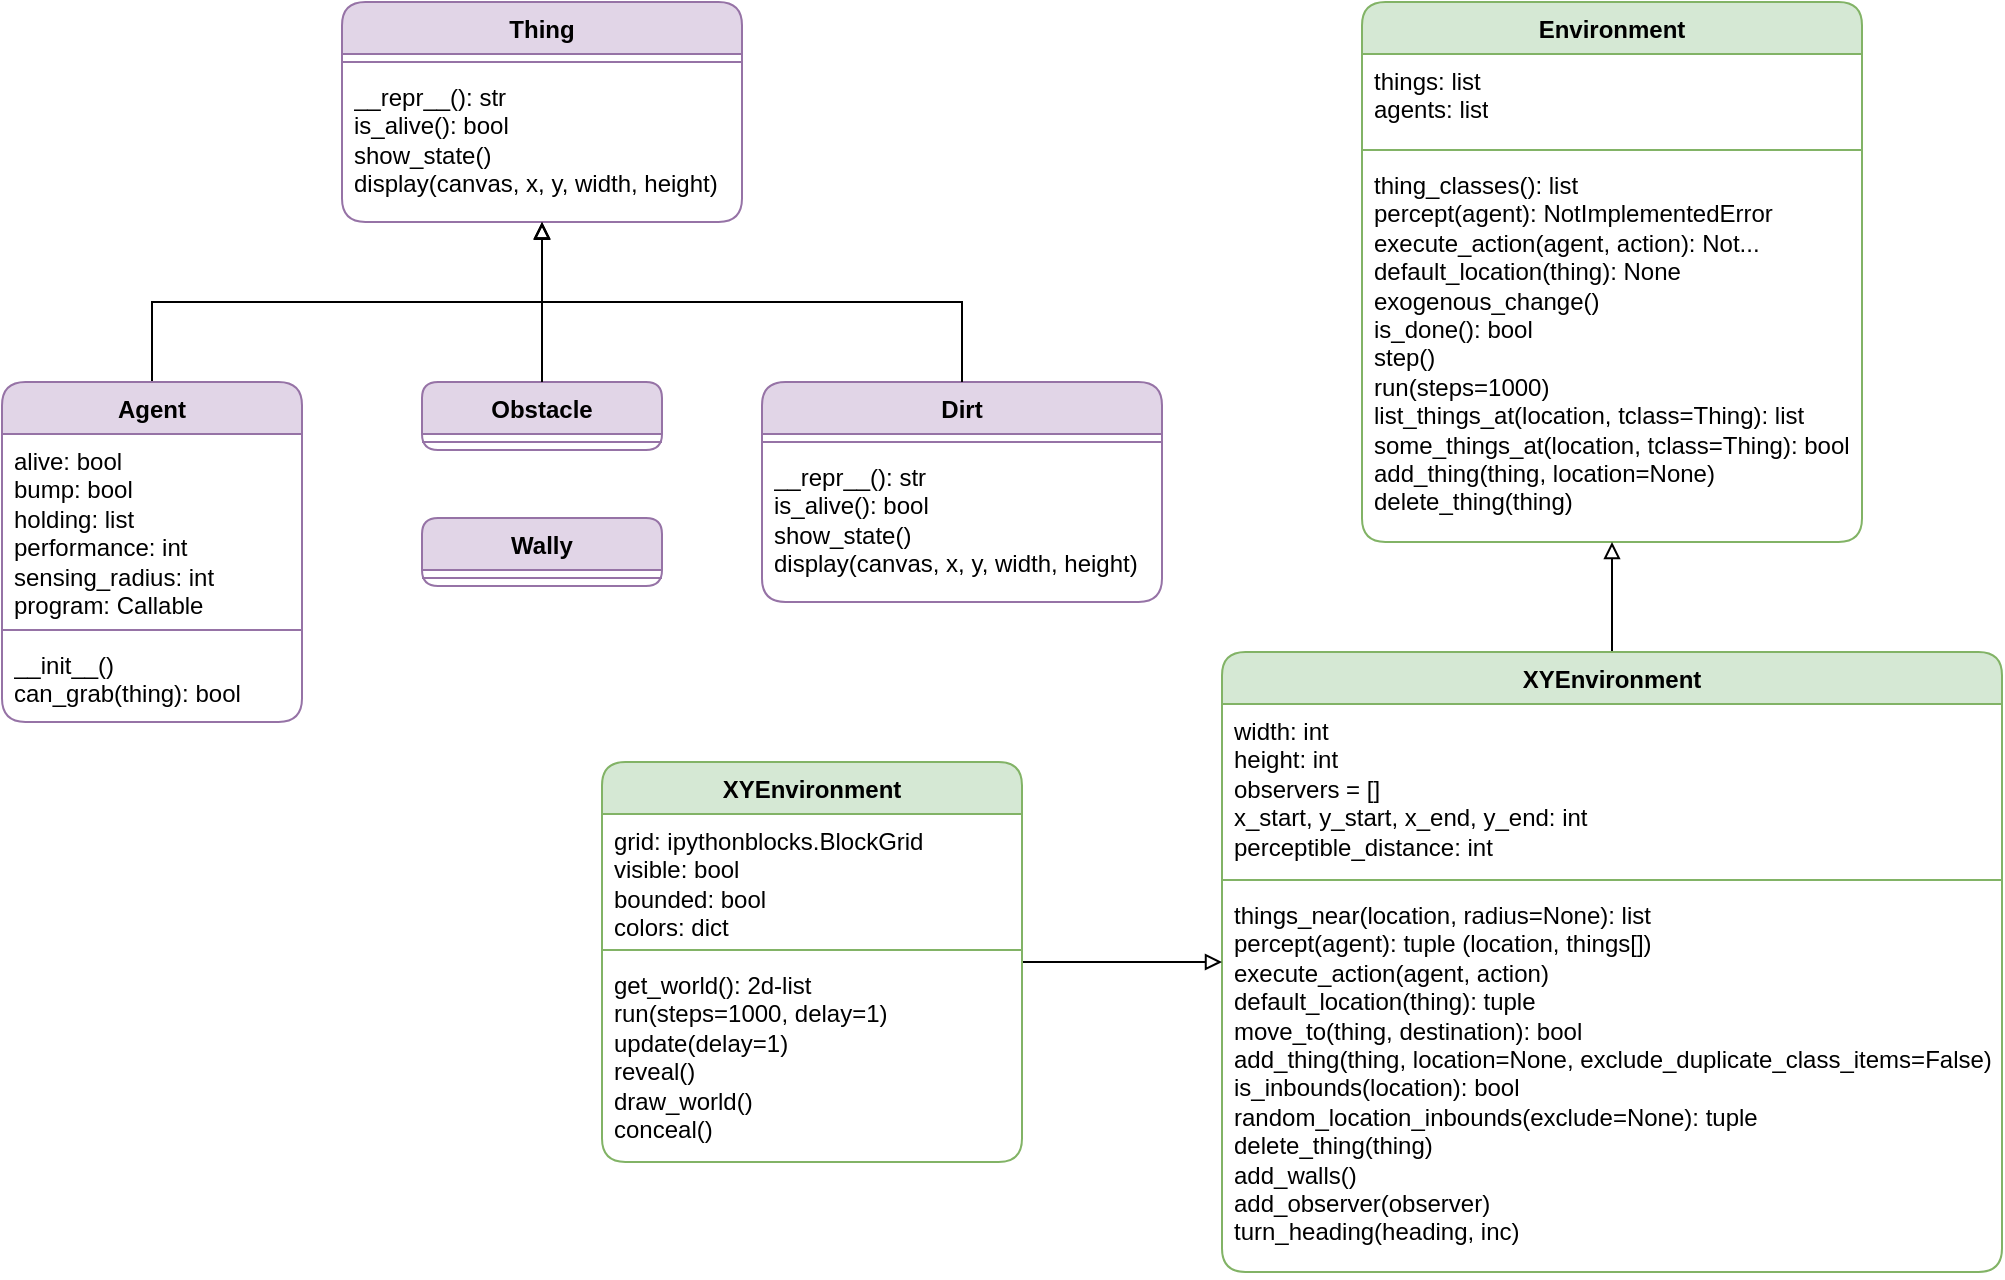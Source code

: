 <mxfile version="24.2.5" type="device">
  <diagram name="Page-1" id="eekuYrJmZugipH7ruLZB">
    <mxGraphModel dx="1149" dy="690" grid="1" gridSize="10" guides="1" tooltips="1" connect="1" arrows="1" fold="1" page="1" pageScale="1" pageWidth="850" pageHeight="1100" math="0" shadow="0">
      <root>
        <mxCell id="0" />
        <mxCell id="1" parent="0" />
        <mxCell id="2C-iR7aORJXvdUqyGDSu-1" value="Thing" style="swimlane;fontStyle=1;align=center;verticalAlign=top;childLayout=stackLayout;horizontal=1;startSize=26;horizontalStack=0;resizeParent=1;resizeParentMax=0;resizeLast=0;collapsible=1;marginBottom=0;whiteSpace=wrap;html=1;fillColor=#e1d5e7;strokeColor=#9673a6;rounded=1;" vertex="1" parent="1">
          <mxGeometry x="180" y="20" width="200" height="110" as="geometry" />
        </mxCell>
        <mxCell id="2C-iR7aORJXvdUqyGDSu-3" value="" style="line;strokeWidth=1;fillColor=none;align=left;verticalAlign=middle;spacingTop=-1;spacingLeft=3;spacingRight=3;rotatable=0;labelPosition=right;points=[];portConstraint=eastwest;strokeColor=inherit;" vertex="1" parent="2C-iR7aORJXvdUqyGDSu-1">
          <mxGeometry y="26" width="200" height="8" as="geometry" />
        </mxCell>
        <mxCell id="2C-iR7aORJXvdUqyGDSu-4" value="__repr__(): str&lt;div&gt;is_alive(): bool&lt;br&gt;&lt;/div&gt;&lt;div&gt;show_state()&lt;/div&gt;&lt;div&gt;display(canvas, x, y, width, height)&lt;/div&gt;" style="text;strokeColor=none;fillColor=none;align=left;verticalAlign=top;spacingLeft=4;spacingRight=4;overflow=hidden;rotatable=0;points=[[0,0.5],[1,0.5]];portConstraint=eastwest;whiteSpace=wrap;html=1;" vertex="1" parent="2C-iR7aORJXvdUqyGDSu-1">
          <mxGeometry y="34" width="200" height="76" as="geometry" />
        </mxCell>
        <mxCell id="2C-iR7aORJXvdUqyGDSu-8" style="edgeStyle=orthogonalEdgeStyle;rounded=0;orthogonalLoop=1;jettySize=auto;html=1;endArrow=block;endFill=0;entryX=0.5;entryY=1;entryDx=0;entryDy=0;entryPerimeter=0;" edge="1" parent="1" source="2C-iR7aORJXvdUqyGDSu-5" target="2C-iR7aORJXvdUqyGDSu-4">
          <mxGeometry relative="1" as="geometry">
            <mxPoint x="440" y="140" as="targetPoint" />
          </mxGeometry>
        </mxCell>
        <mxCell id="2C-iR7aORJXvdUqyGDSu-5" value="Agent" style="swimlane;fontStyle=1;align=center;verticalAlign=top;childLayout=stackLayout;horizontal=1;startSize=26;horizontalStack=0;resizeParent=1;resizeParentMax=0;resizeLast=0;collapsible=1;marginBottom=0;whiteSpace=wrap;html=1;fillColor=#e1d5e7;strokeColor=#9673a6;rounded=1;glass=0;shadow=0;" vertex="1" parent="1">
          <mxGeometry x="10" y="210" width="150" height="170" as="geometry" />
        </mxCell>
        <mxCell id="2C-iR7aORJXvdUqyGDSu-9" value="alive: bool&lt;div&gt;bump: bool&lt;/div&gt;&lt;div&gt;holding: list&lt;/div&gt;&lt;div&gt;performance: int&lt;/div&gt;&lt;div&gt;sensing_radius: int&lt;/div&gt;&lt;div&gt;program: Callable&lt;/div&gt;" style="text;strokeColor=none;fillColor=none;align=left;verticalAlign=top;spacingLeft=4;spacingRight=4;overflow=hidden;rotatable=0;points=[[0,0.5],[1,0.5]];portConstraint=eastwest;whiteSpace=wrap;html=1;" vertex="1" parent="2C-iR7aORJXvdUqyGDSu-5">
          <mxGeometry y="26" width="150" height="94" as="geometry" />
        </mxCell>
        <mxCell id="2C-iR7aORJXvdUqyGDSu-6" value="" style="line;strokeWidth=1;fillColor=none;align=left;verticalAlign=middle;spacingTop=-1;spacingLeft=3;spacingRight=3;rotatable=0;labelPosition=right;points=[];portConstraint=eastwest;strokeColor=inherit;" vertex="1" parent="2C-iR7aORJXvdUqyGDSu-5">
          <mxGeometry y="120" width="150" height="8" as="geometry" />
        </mxCell>
        <mxCell id="2C-iR7aORJXvdUqyGDSu-7" value="&lt;div&gt;__init__()&lt;/div&gt;can_grab(thing): bool" style="text;strokeColor=none;fillColor=none;align=left;verticalAlign=top;spacingLeft=4;spacingRight=4;overflow=hidden;rotatable=0;points=[[0,0.5],[1,0.5]];portConstraint=eastwest;whiteSpace=wrap;html=1;" vertex="1" parent="2C-iR7aORJXvdUqyGDSu-5">
          <mxGeometry y="128" width="150" height="42" as="geometry" />
        </mxCell>
        <mxCell id="2C-iR7aORJXvdUqyGDSu-10" value="Environment" style="swimlane;fontStyle=1;align=center;verticalAlign=top;childLayout=stackLayout;horizontal=1;startSize=26;horizontalStack=0;resizeParent=1;resizeParentMax=0;resizeLast=0;collapsible=1;marginBottom=0;whiteSpace=wrap;html=1;fillColor=#d5e8d4;strokeColor=#82b366;rounded=1;" vertex="1" parent="1">
          <mxGeometry x="690" y="20" width="250" height="270" as="geometry" />
        </mxCell>
        <mxCell id="2C-iR7aORJXvdUqyGDSu-13" value="things: list&lt;div&gt;agents: list&lt;/div&gt;" style="text;strokeColor=none;fillColor=none;align=left;verticalAlign=top;spacingLeft=4;spacingRight=4;overflow=hidden;rotatable=0;points=[[0,0.5],[1,0.5]];portConstraint=eastwest;whiteSpace=wrap;html=1;" vertex="1" parent="2C-iR7aORJXvdUqyGDSu-10">
          <mxGeometry y="26" width="250" height="44" as="geometry" />
        </mxCell>
        <mxCell id="2C-iR7aORJXvdUqyGDSu-11" value="" style="line;strokeWidth=1;fillColor=none;align=left;verticalAlign=middle;spacingTop=-1;spacingLeft=3;spacingRight=3;rotatable=0;labelPosition=right;points=[];portConstraint=eastwest;strokeColor=inherit;" vertex="1" parent="2C-iR7aORJXvdUqyGDSu-10">
          <mxGeometry y="70" width="250" height="8" as="geometry" />
        </mxCell>
        <mxCell id="2C-iR7aORJXvdUqyGDSu-12" value="thing_classes(): list&lt;div&gt;percept(agent): NotImplementedError&lt;/div&gt;&lt;div&gt;execute_action(agent, action): Not...&lt;/div&gt;&lt;div&gt;default_location(thing): None&lt;/div&gt;&lt;div&gt;exogenous_change()&lt;/div&gt;&lt;div&gt;is_done(): bool&lt;/div&gt;&lt;div&gt;step()&lt;/div&gt;&lt;div&gt;run(steps=1000)&lt;/div&gt;&lt;div&gt;list_things_at(location, tclass=Thing): list&lt;/div&gt;&lt;div&gt;some_things_at(location, tclass=Thing): bool&lt;/div&gt;&lt;div&gt;add_thing(thing, location=None)&lt;/div&gt;&lt;div&gt;delete_thing(thing)&lt;/div&gt;" style="text;strokeColor=none;fillColor=none;align=left;verticalAlign=top;spacingLeft=4;spacingRight=4;overflow=hidden;rotatable=0;points=[[0,0.5],[1,0.5]];portConstraint=eastwest;whiteSpace=wrap;html=1;" vertex="1" parent="2C-iR7aORJXvdUqyGDSu-10">
          <mxGeometry y="78" width="250" height="192" as="geometry" />
        </mxCell>
        <mxCell id="2C-iR7aORJXvdUqyGDSu-33" style="edgeStyle=orthogonalEdgeStyle;rounded=0;orthogonalLoop=1;jettySize=auto;html=1;entryX=0.5;entryY=1;entryDx=0;entryDy=0;endArrow=block;endFill=0;" edge="1" parent="1" source="2C-iR7aORJXvdUqyGDSu-14" target="2C-iR7aORJXvdUqyGDSu-10">
          <mxGeometry relative="1" as="geometry" />
        </mxCell>
        <mxCell id="2C-iR7aORJXvdUqyGDSu-14" value="XYEnvironment" style="swimlane;fontStyle=1;align=center;verticalAlign=top;childLayout=stackLayout;horizontal=1;startSize=26;horizontalStack=0;resizeParent=1;resizeParentMax=0;resizeLast=0;collapsible=1;marginBottom=0;whiteSpace=wrap;html=1;fillColor=#d5e8d4;strokeColor=#82b366;rounded=1;" vertex="1" parent="1">
          <mxGeometry x="620" y="345" width="390" height="310" as="geometry" />
        </mxCell>
        <mxCell id="2C-iR7aORJXvdUqyGDSu-15" value="width: int&lt;div&gt;height: int&lt;/div&gt;&lt;div&gt;observers = []&lt;/div&gt;&lt;div&gt;x_start, y_start, x_end, y_end: int&lt;/div&gt;&lt;div&gt;perceptible_distance: int&lt;/div&gt;&lt;div&gt;&lt;br&gt;&lt;/div&gt;" style="text;strokeColor=none;fillColor=none;align=left;verticalAlign=top;spacingLeft=4;spacingRight=4;overflow=hidden;rotatable=0;points=[[0,0.5],[1,0.5]];portConstraint=eastwest;whiteSpace=wrap;html=1;" vertex="1" parent="2C-iR7aORJXvdUqyGDSu-14">
          <mxGeometry y="26" width="390" height="84" as="geometry" />
        </mxCell>
        <mxCell id="2C-iR7aORJXvdUqyGDSu-16" value="" style="line;strokeWidth=1;fillColor=none;align=left;verticalAlign=middle;spacingTop=-1;spacingLeft=3;spacingRight=3;rotatable=0;labelPosition=right;points=[];portConstraint=eastwest;strokeColor=inherit;" vertex="1" parent="2C-iR7aORJXvdUqyGDSu-14">
          <mxGeometry y="110" width="390" height="8" as="geometry" />
        </mxCell>
        <mxCell id="2C-iR7aORJXvdUqyGDSu-17" value="things_near(location, radius=None): list&lt;div&gt;percept(agent): tuple (location, things[])&lt;/div&gt;&lt;div&gt;execute_action(agent, action)&lt;/div&gt;&lt;div&gt;default_location(thing): tuple&lt;/div&gt;&lt;div&gt;move_to(thing, destination): bool&lt;/div&gt;&lt;div&gt;add_thing(thing, location=None, exclude_duplicate_class_items=False)&lt;/div&gt;&lt;div&gt;is_inbounds(location): bool&lt;/div&gt;&lt;div&gt;random_location_inbounds(exclude=None): tuple&lt;/div&gt;&lt;div&gt;delete_thing(thing)&lt;/div&gt;&lt;div&gt;add_walls()&lt;/div&gt;&lt;div&gt;add_observer(observer)&lt;/div&gt;&lt;div&gt;turn_heading(heading, inc)&lt;/div&gt;" style="text;strokeColor=none;fillColor=none;align=left;verticalAlign=top;spacingLeft=4;spacingRight=4;overflow=hidden;rotatable=0;points=[[0,0.5],[1,0.5]];portConstraint=eastwest;whiteSpace=wrap;html=1;" vertex="1" parent="2C-iR7aORJXvdUqyGDSu-14">
          <mxGeometry y="118" width="390" height="192" as="geometry" />
        </mxCell>
        <mxCell id="2C-iR7aORJXvdUqyGDSu-18" value="Obstacle" style="swimlane;fontStyle=1;align=center;verticalAlign=top;childLayout=stackLayout;horizontal=1;startSize=26;horizontalStack=0;resizeParent=1;resizeParentMax=0;resizeLast=0;collapsible=1;marginBottom=0;whiteSpace=wrap;html=1;fillColor=#e1d5e7;strokeColor=#9673a6;rounded=1;" vertex="1" parent="1">
          <mxGeometry x="220" y="210" width="120" height="34" as="geometry" />
        </mxCell>
        <mxCell id="2C-iR7aORJXvdUqyGDSu-19" value="" style="line;strokeWidth=1;fillColor=none;align=left;verticalAlign=middle;spacingTop=-1;spacingLeft=3;spacingRight=3;rotatable=0;labelPosition=right;points=[];portConstraint=eastwest;strokeColor=inherit;" vertex="1" parent="2C-iR7aORJXvdUqyGDSu-18">
          <mxGeometry y="26" width="120" height="8" as="geometry" />
        </mxCell>
        <mxCell id="2C-iR7aORJXvdUqyGDSu-22" style="edgeStyle=orthogonalEdgeStyle;rounded=0;orthogonalLoop=1;jettySize=auto;html=1;endArrow=block;endFill=0;exitX=0.5;exitY=0;exitDx=0;exitDy=0;" edge="1" parent="1" source="2C-iR7aORJXvdUqyGDSu-18">
          <mxGeometry relative="1" as="geometry">
            <mxPoint x="380" y="160" as="sourcePoint" />
            <mxPoint x="280" y="130" as="targetPoint" />
          </mxGeometry>
        </mxCell>
        <mxCell id="2C-iR7aORJXvdUqyGDSu-23" value="Dirt" style="swimlane;fontStyle=1;align=center;verticalAlign=top;childLayout=stackLayout;horizontal=1;startSize=26;horizontalStack=0;resizeParent=1;resizeParentMax=0;resizeLast=0;collapsible=1;marginBottom=0;whiteSpace=wrap;html=1;fillColor=#e1d5e7;strokeColor=#9673a6;rounded=1;" vertex="1" parent="1">
          <mxGeometry x="390" y="210" width="200" height="110" as="geometry" />
        </mxCell>
        <mxCell id="2C-iR7aORJXvdUqyGDSu-24" value="" style="line;strokeWidth=1;fillColor=none;align=left;verticalAlign=middle;spacingTop=-1;spacingLeft=3;spacingRight=3;rotatable=0;labelPosition=right;points=[];portConstraint=eastwest;strokeColor=inherit;" vertex="1" parent="2C-iR7aORJXvdUqyGDSu-23">
          <mxGeometry y="26" width="200" height="8" as="geometry" />
        </mxCell>
        <mxCell id="2C-iR7aORJXvdUqyGDSu-25" value="__repr__(): str&lt;div&gt;is_alive(): bool&lt;br&gt;&lt;/div&gt;&lt;div&gt;show_state()&lt;/div&gt;&lt;div&gt;display(canvas, x, y, width, height)&lt;/div&gt;" style="text;strokeColor=none;fillColor=none;align=left;verticalAlign=top;spacingLeft=4;spacingRight=4;overflow=hidden;rotatable=0;points=[[0,0.5],[1,0.5]];portConstraint=eastwest;whiteSpace=wrap;html=1;" vertex="1" parent="2C-iR7aORJXvdUqyGDSu-23">
          <mxGeometry y="34" width="200" height="76" as="geometry" />
        </mxCell>
        <mxCell id="2C-iR7aORJXvdUqyGDSu-26" value="Wally" style="swimlane;fontStyle=1;align=center;verticalAlign=top;childLayout=stackLayout;horizontal=1;startSize=26;horizontalStack=0;resizeParent=1;resizeParentMax=0;resizeLast=0;collapsible=1;marginBottom=0;whiteSpace=wrap;html=1;fillColor=#e1d5e7;strokeColor=#9673a6;rounded=1;" vertex="1" parent="1">
          <mxGeometry x="220" y="278" width="120" height="34" as="geometry" />
        </mxCell>
        <mxCell id="2C-iR7aORJXvdUqyGDSu-27" value="" style="line;strokeWidth=1;fillColor=none;align=left;verticalAlign=middle;spacingTop=-1;spacingLeft=3;spacingRight=3;rotatable=0;labelPosition=right;points=[];portConstraint=eastwest;strokeColor=inherit;" vertex="1" parent="2C-iR7aORJXvdUqyGDSu-26">
          <mxGeometry y="26" width="120" height="8" as="geometry" />
        </mxCell>
        <mxCell id="2C-iR7aORJXvdUqyGDSu-28" style="edgeStyle=orthogonalEdgeStyle;rounded=0;orthogonalLoop=1;jettySize=auto;html=1;entryX=0.5;entryY=1.005;entryDx=0;entryDy=0;entryPerimeter=0;endArrow=block;endFill=0;" edge="1" parent="1" source="2C-iR7aORJXvdUqyGDSu-23" target="2C-iR7aORJXvdUqyGDSu-4">
          <mxGeometry relative="1" as="geometry" />
        </mxCell>
        <mxCell id="2C-iR7aORJXvdUqyGDSu-34" style="edgeStyle=orthogonalEdgeStyle;rounded=0;orthogonalLoop=1;jettySize=auto;html=1;endArrow=block;endFill=0;" edge="1" parent="1" source="2C-iR7aORJXvdUqyGDSu-29" target="2C-iR7aORJXvdUqyGDSu-14">
          <mxGeometry relative="1" as="geometry" />
        </mxCell>
        <mxCell id="2C-iR7aORJXvdUqyGDSu-29" value="XYEnvironment" style="swimlane;fontStyle=1;align=center;verticalAlign=top;childLayout=stackLayout;horizontal=1;startSize=26;horizontalStack=0;resizeParent=1;resizeParentMax=0;resizeLast=0;collapsible=1;marginBottom=0;whiteSpace=wrap;html=1;fillColor=#d5e8d4;strokeColor=#82b366;rounded=1;" vertex="1" parent="1">
          <mxGeometry x="310" y="400" width="210" height="200" as="geometry" />
        </mxCell>
        <mxCell id="2C-iR7aORJXvdUqyGDSu-30" value="&lt;div&gt;grid: ipythonblocks.BlockGrid&lt;/div&gt;&lt;div&gt;visible: bool&lt;/div&gt;&lt;div&gt;bounded: bool&lt;/div&gt;&lt;div&gt;colors: dict&lt;/div&gt;" style="text;strokeColor=none;fillColor=none;align=left;verticalAlign=top;spacingLeft=4;spacingRight=4;overflow=hidden;rotatable=0;points=[[0,0.5],[1,0.5]];portConstraint=eastwest;whiteSpace=wrap;html=1;" vertex="1" parent="2C-iR7aORJXvdUqyGDSu-29">
          <mxGeometry y="26" width="210" height="64" as="geometry" />
        </mxCell>
        <mxCell id="2C-iR7aORJXvdUqyGDSu-31" value="" style="line;strokeWidth=1;fillColor=none;align=left;verticalAlign=middle;spacingTop=-1;spacingLeft=3;spacingRight=3;rotatable=0;labelPosition=right;points=[];portConstraint=eastwest;strokeColor=inherit;" vertex="1" parent="2C-iR7aORJXvdUqyGDSu-29">
          <mxGeometry y="90" width="210" height="8" as="geometry" />
        </mxCell>
        <mxCell id="2C-iR7aORJXvdUqyGDSu-32" value="get_world(): 2d-list&lt;div&gt;run(steps=1000, delay=1)&lt;/div&gt;&lt;div&gt;update(delay=1)&lt;/div&gt;&lt;div&gt;reveal()&lt;/div&gt;&lt;div&gt;draw_world()&lt;/div&gt;&lt;div&gt;conceal()&lt;/div&gt;" style="text;strokeColor=none;fillColor=none;align=left;verticalAlign=top;spacingLeft=4;spacingRight=4;overflow=hidden;rotatable=0;points=[[0,0.5],[1,0.5]];portConstraint=eastwest;whiteSpace=wrap;html=1;" vertex="1" parent="2C-iR7aORJXvdUqyGDSu-29">
          <mxGeometry y="98" width="210" height="102" as="geometry" />
        </mxCell>
      </root>
    </mxGraphModel>
  </diagram>
</mxfile>

